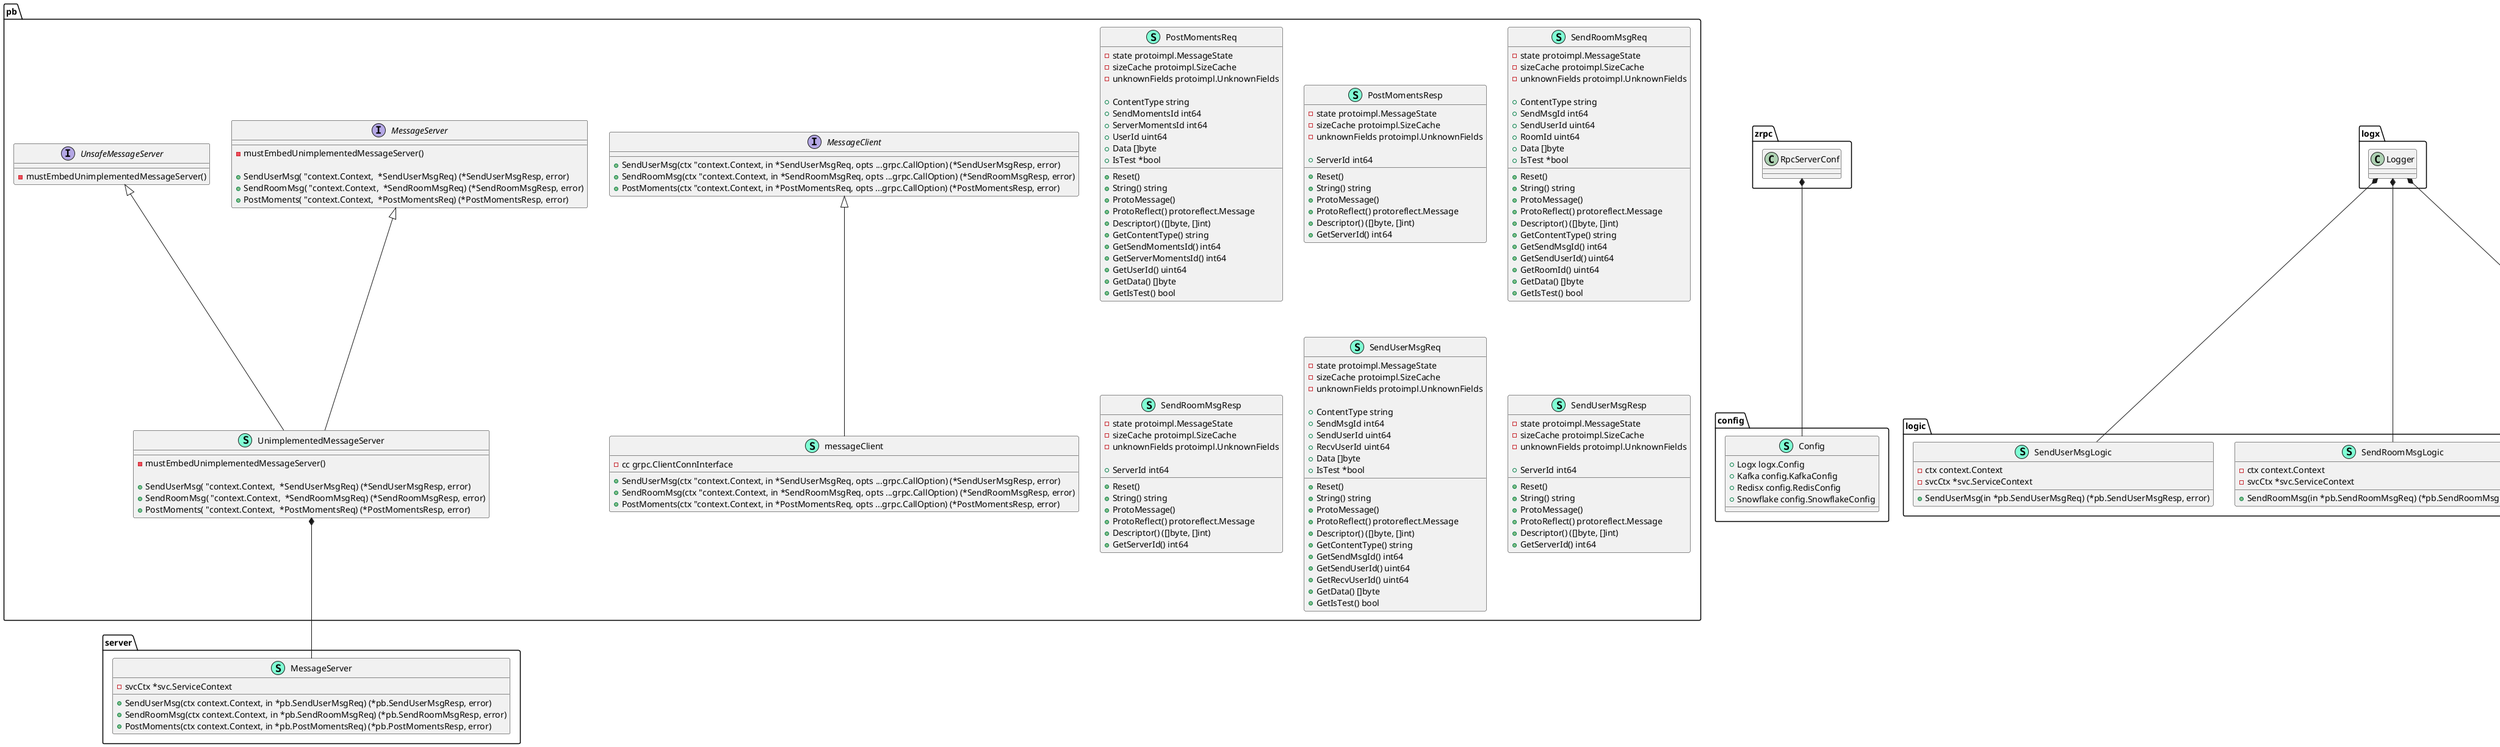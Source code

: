 @startuml
namespace config {
    class Config << (S,Aquamarine) >> {
        + Logx logx.Config
        + Kafka config.KafkaConfig
        + Redisx config.RedisConfig
        + Snowflake config.SnowflakeConfig

    }
}
"zrpc.RpcServerConf" *-- "config.Config"


namespace logic {
    class PostMomentsLogic << (S,Aquamarine) >> {
        - ctx context.Context
        - svcCtx *svc.ServiceContext

        + PostMoments(in *pb.PostMomentsReq) (*pb.PostMomentsResp, error)

    }
    class SendRoomMsgLogic << (S,Aquamarine) >> {
        - ctx context.Context
        - svcCtx *svc.ServiceContext

        + SendRoomMsg(in *pb.SendRoomMsgReq) (*pb.SendRoomMsgResp, error)

    }
    class SendUserMsgLogic << (S,Aquamarine) >> {
        - ctx context.Context
        - svcCtx *svc.ServiceContext

        + SendUserMsg(in *pb.SendUserMsgReq) (*pb.SendUserMsgResp, error)

    }
}
"logx.Logger" *-- "logic.PostMomentsLogic"
"logx.Logger" *-- "logic.SendRoomMsgLogic"
"logx.Logger" *-- "logic.SendUserMsgLogic"


namespace pb {
    interface MessageClient  {
        + SendUserMsg(ctx "context.Context, in *SendUserMsgReq, opts ...grpc.CallOption) (*SendUserMsgResp, error)
        + SendRoomMsg(ctx "context.Context, in *SendRoomMsgReq, opts ...grpc.CallOption) (*SendRoomMsgResp, error)
        + PostMoments(ctx "context.Context, in *PostMomentsReq, opts ...grpc.CallOption) (*PostMomentsResp, error)

    }
    interface MessageServer  {
        - mustEmbedUnimplementedMessageServer() 

        + SendUserMsg( "context.Context,  *SendUserMsgReq) (*SendUserMsgResp, error)
        + SendRoomMsg( "context.Context,  *SendRoomMsgReq) (*SendRoomMsgResp, error)
        + PostMoments( "context.Context,  *PostMomentsReq) (*PostMomentsResp, error)

    }
    class PostMomentsReq << (S,Aquamarine) >> {
        - state protoimpl.MessageState
        - sizeCache protoimpl.SizeCache
        - unknownFields protoimpl.UnknownFields

        + ContentType string
        + SendMomentsId int64
        + ServerMomentsId int64
        + UserId uint64
        + Data []byte
        + IsTest *bool

        + Reset() 
        + String() string
        + ProtoMessage() 
        + ProtoReflect() protoreflect.Message
        + Descriptor() ([]byte, []int)
        + GetContentType() string
        + GetSendMomentsId() int64
        + GetServerMomentsId() int64
        + GetUserId() uint64
        + GetData() []byte
        + GetIsTest() bool

    }
    class PostMomentsResp << (S,Aquamarine) >> {
        - state protoimpl.MessageState
        - sizeCache protoimpl.SizeCache
        - unknownFields protoimpl.UnknownFields

        + ServerId int64

        + Reset() 
        + String() string
        + ProtoMessage() 
        + ProtoReflect() protoreflect.Message
        + Descriptor() ([]byte, []int)
        + GetServerId() int64

    }
    class SendRoomMsgReq << (S,Aquamarine) >> {
        - state protoimpl.MessageState
        - sizeCache protoimpl.SizeCache
        - unknownFields protoimpl.UnknownFields

        + ContentType string
        + SendMsgId int64
        + SendUserId uint64
        + RoomId uint64
        + Data []byte
        + IsTest *bool

        + Reset() 
        + String() string
        + ProtoMessage() 
        + ProtoReflect() protoreflect.Message
        + Descriptor() ([]byte, []int)
        + GetContentType() string
        + GetSendMsgId() int64
        + GetSendUserId() uint64
        + GetRoomId() uint64
        + GetData() []byte
        + GetIsTest() bool

    }
    class SendRoomMsgResp << (S,Aquamarine) >> {
        - state protoimpl.MessageState
        - sizeCache protoimpl.SizeCache
        - unknownFields protoimpl.UnknownFields

        + ServerId int64

        + Reset() 
        + String() string
        + ProtoMessage() 
        + ProtoReflect() protoreflect.Message
        + Descriptor() ([]byte, []int)
        + GetServerId() int64

    }
    class SendUserMsgReq << (S,Aquamarine) >> {
        - state protoimpl.MessageState
        - sizeCache protoimpl.SizeCache
        - unknownFields protoimpl.UnknownFields

        + ContentType string
        + SendMsgId int64
        + SendUserId uint64
        + RecvUserId uint64
        + Data []byte
        + IsTest *bool

        + Reset() 
        + String() string
        + ProtoMessage() 
        + ProtoReflect() protoreflect.Message
        + Descriptor() ([]byte, []int)
        + GetContentType() string
        + GetSendMsgId() int64
        + GetSendUserId() uint64
        + GetRecvUserId() uint64
        + GetData() []byte
        + GetIsTest() bool

    }
    class SendUserMsgResp << (S,Aquamarine) >> {
        - state protoimpl.MessageState
        - sizeCache protoimpl.SizeCache
        - unknownFields protoimpl.UnknownFields

        + ServerId int64

        + Reset() 
        + String() string
        + ProtoMessage() 
        + ProtoReflect() protoreflect.Message
        + Descriptor() ([]byte, []int)
        + GetServerId() int64

    }
    class UnimplementedMessageServer << (S,Aquamarine) >> {
        - mustEmbedUnimplementedMessageServer() 

        + SendUserMsg( "context.Context,  *SendUserMsgReq) (*SendUserMsgResp, error)
        + SendRoomMsg( "context.Context,  *SendRoomMsgReq) (*SendRoomMsgResp, error)
        + PostMoments( "context.Context,  *PostMomentsReq) (*PostMomentsResp, error)

    }
    interface UnsafeMessageServer  {
        - mustEmbedUnimplementedMessageServer() 

    }
    class messageClient << (S,Aquamarine) >> {
        - cc grpc.ClientConnInterface

        + SendUserMsg(ctx "context.Context, in *SendUserMsgReq, opts ...grpc.CallOption) (*SendUserMsgResp, error)
        + SendRoomMsg(ctx "context.Context, in *SendRoomMsgReq, opts ...grpc.CallOption) (*SendRoomMsgResp, error)
        + PostMoments(ctx "context.Context, in *PostMomentsReq, opts ...grpc.CallOption) (*PostMomentsResp, error)

    }
}

"pb.MessageServer" <|-- "pb.UnimplementedMessageServer"
"pb.UnsafeMessageServer" <|-- "pb.UnimplementedMessageServer"
"pb.MessageClient" <|-- "pb.messageClient"

namespace server {
    class MessageServer << (S,Aquamarine) >> {
        - svcCtx *svc.ServiceContext

        + SendUserMsg(ctx context.Context, in *pb.SendUserMsgReq) (*pb.SendUserMsgResp, error)
        + SendRoomMsg(ctx context.Context, in *pb.SendRoomMsgReq) (*pb.SendRoomMsgResp, error)
        + PostMoments(ctx context.Context, in *pb.PostMomentsReq) (*pb.PostMomentsResp, error)

    }
}
"pb.UnimplementedMessageServer" *-- "server.MessageServer"


namespace svc {
    class ServiceContext << (S,Aquamarine) >> {
        + Config config.Config
        + KafkaClient *kafka.Writer
        + RedisClient *redis.Client
        + SnowflakeNode *snowflake.Node

    }
}


@enduml
